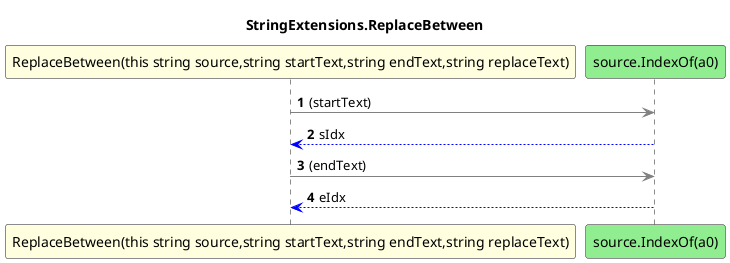 @startuml StringExtensions.ReplaceBetween
title StringExtensions.ReplaceBetween
participant "ReplaceBetween(this string source,string startText,string endText,string replaceText)" as ReplaceBetween_p0_p1_p2_p3 #LightYellow
participant "source.IndexOf(a0)" as source_IndexOf_a0 #LightGreen
autonumber
ReplaceBetween_p0_p1_p2_p3 -[#grey]> source_IndexOf_a0 : (startText)
source_IndexOf_a0 -[#blue]-> ReplaceBetween_p0_p1_p2_p3 : sIdx
ReplaceBetween_p0_p1_p2_p3 -[#grey]> source_IndexOf_a0 : (endText)
source_IndexOf_a0 -[#blue]-> ReplaceBetween_p0_p1_p2_p3 : eIdx
@enduml
